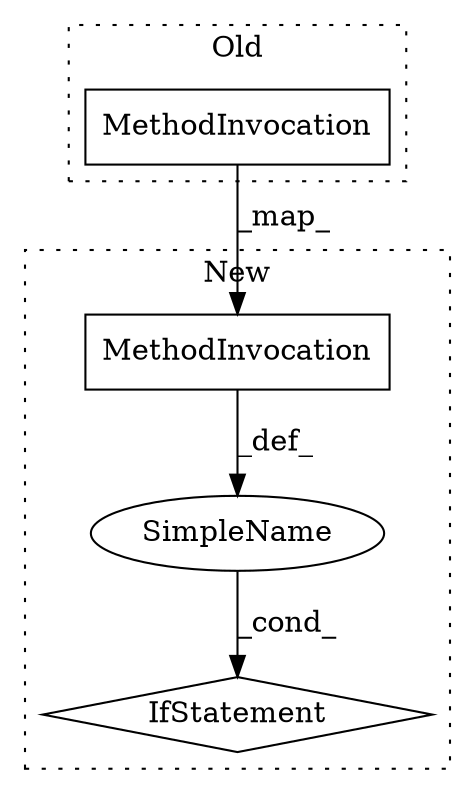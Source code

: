 digraph G {
subgraph cluster0 {
3 [label="MethodInvocation" a="32" s="15916" l="7" shape="box"];
label = "Old";
style="dotted";
}
subgraph cluster1 {
1 [label="IfStatement" a="25" s="15784,15808" l="4,2" shape="diamond"];
2 [label="MethodInvocation" a="32" s="15801" l="7" shape="box"];
4 [label="SimpleName" a="42" s="" l="" shape="ellipse"];
label = "New";
style="dotted";
}
2 -> 4 [label="_def_"];
3 -> 2 [label="_map_"];
4 -> 1 [label="_cond_"];
}